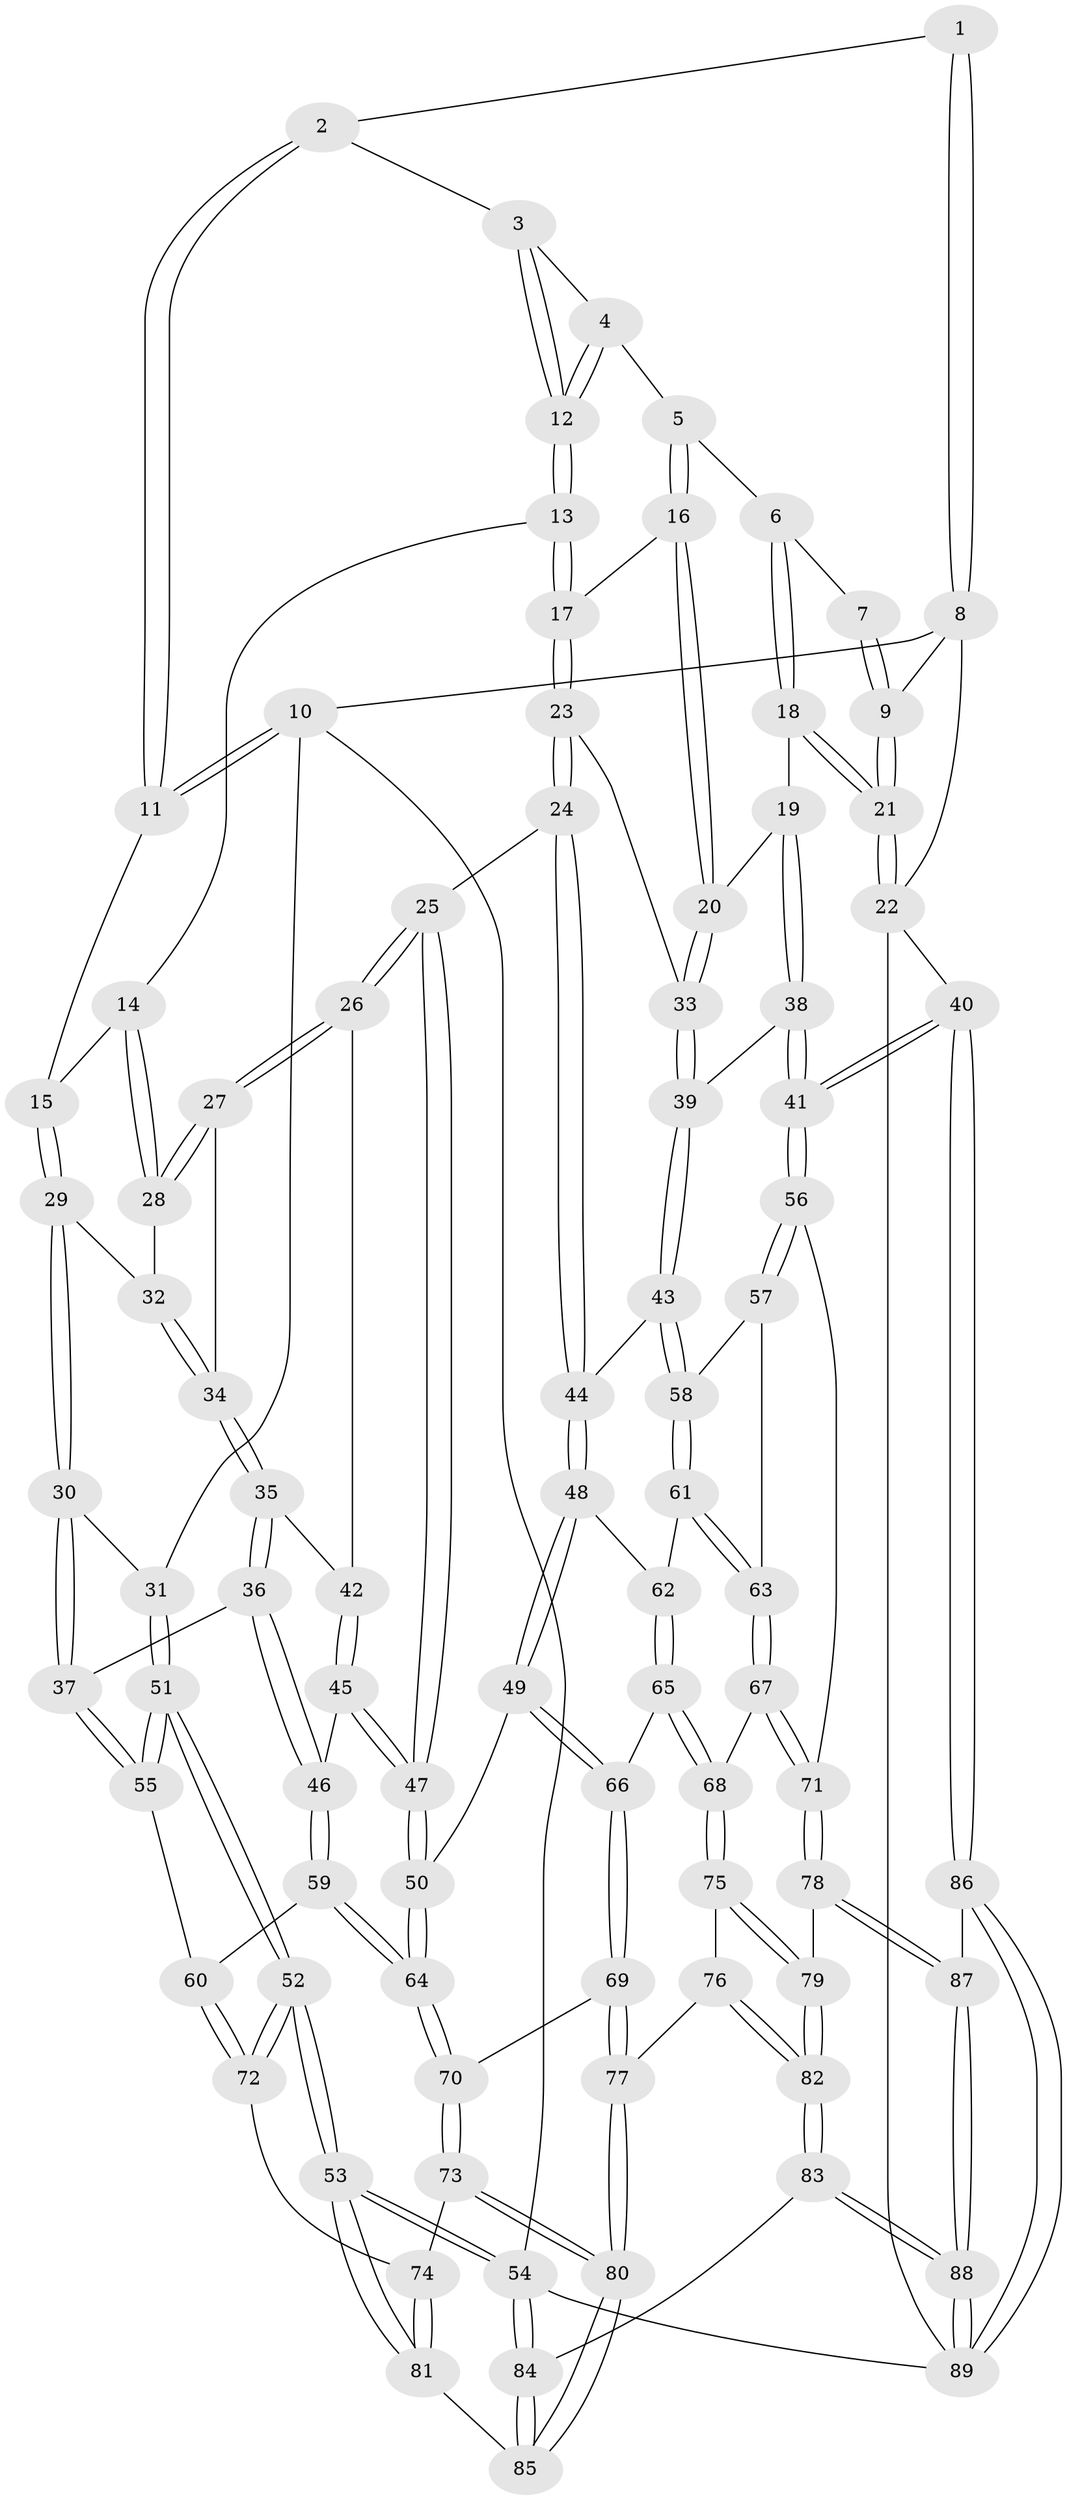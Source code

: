 // Generated by graph-tools (version 1.1) at 2025/27/03/15/25 16:27:56]
// undirected, 89 vertices, 219 edges
graph export_dot {
graph [start="1"]
  node [color=gray90,style=filled];
  1 [pos="+1+0"];
  2 [pos="+0.5335146718131683+0"];
  3 [pos="+0.5362599373929432+0"];
  4 [pos="+0.6406141448993536+0.0694836830315001"];
  5 [pos="+0.6666257237457535+0.09693577059840508"];
  6 [pos="+0.7444553943796588+0.13737457272425832"];
  7 [pos="+0.8868693395942274+0.0073737124407395474"];
  8 [pos="+1+0"];
  9 [pos="+0.9307924429582208+0.18674397035290485"];
  10 [pos="+0+0"];
  11 [pos="+0.09878275940259426+0"];
  12 [pos="+0.5102312261777212+0.26891869707067334"];
  13 [pos="+0.5074925789405226+0.2751946807872854"];
  14 [pos="+0.4085182711695163+0.25888161669463344"];
  15 [pos="+0.22802076182599526+0.12510135534300737"];
  16 [pos="+0.6014910802777177+0.32503863772046465"];
  17 [pos="+0.5841309577920798+0.33225764370491606"];
  18 [pos="+0.8669806604513859+0.31729823705533494"];
  19 [pos="+0.8629390151230611+0.32002680537471045"];
  20 [pos="+0.8239646554607178+0.3272515479525457"];
  21 [pos="+0.9365439677157184+0.3157375433312645"];
  22 [pos="+1+0.38285963968949843"];
  23 [pos="+0.5548120618865218+0.46193560152063573"];
  24 [pos="+0.5208153304479406+0.4890362090211074"];
  25 [pos="+0.5206530759383371+0.4890536988442535"];
  26 [pos="+0.4895715869828383+0.4836365054459385"];
  27 [pos="+0.4363186797917122+0.4453327012722613"];
  28 [pos="+0.41010383305483683+0.3387623618977445"];
  29 [pos="+0.23094225381055097+0.34560489930780885"];
  30 [pos="+0.1913017772077143+0.4504788557346517"];
  31 [pos="+0+0.2969785112681588"];
  32 [pos="+0.33119688357919713+0.41256100467133233"];
  33 [pos="+0.6409009581276812+0.4888983830856065"];
  34 [pos="+0.3578522734070044+0.4468417048380681"];
  35 [pos="+0.3121103119788803+0.5115238697343285"];
  36 [pos="+0.22753088048137662+0.5429801222342953"];
  37 [pos="+0.19294387956766673+0.5325613102107615"];
  38 [pos="+0.7995505398434845+0.48232961102873445"];
  39 [pos="+0.7202891040907962+0.5617120273562672"];
  40 [pos="+1+0.7715689816886943"];
  41 [pos="+0.9887196440705355+0.7574862008917643"];
  42 [pos="+0.3942035194962543+0.5475242431423961"];
  43 [pos="+0.7204478683243482+0.5769666846744357"];
  44 [pos="+0.5666303774501585+0.6087282692915533"];
  45 [pos="+0.382158015746049+0.6054635408196145"];
  46 [pos="+0.2971717208064648+0.6204974113922662"];
  47 [pos="+0.4341267553364335+0.6557452740855182"];
  48 [pos="+0.5656130642228007+0.628146164539248"];
  49 [pos="+0.46226899652567544+0.6916792869206309"];
  50 [pos="+0.44286218080184064+0.685942935207028"];
  51 [pos="+0+0.6138691030219363"];
  52 [pos="+0+0.8603655900078124"];
  53 [pos="+0+1"];
  54 [pos="+0+1"];
  55 [pos="+0.0802371216318889+0.616775764092827"];
  56 [pos="+0.9655676580700003+0.7582743698508883"];
  57 [pos="+0.7608451468348082+0.6169776089865389"];
  58 [pos="+0.7249019980003649+0.5903577850287067"];
  59 [pos="+0.3039470119840908+0.724617527070888"];
  60 [pos="+0.16131609172494776+0.7283617020280724"];
  61 [pos="+0.6748039236384418+0.6648515397452017"];
  62 [pos="+0.6010401130550688+0.6737369669801018"];
  63 [pos="+0.7030373937645763+0.7416062086566217"];
  64 [pos="+0.34316933949900874+0.7599380646086058"];
  65 [pos="+0.5854557653727034+0.768844002237871"];
  66 [pos="+0.4650282626632313+0.6951307949915395"];
  67 [pos="+0.7100744165352311+0.763437784748734"];
  68 [pos="+0.5864756660446724+0.771733646852538"];
  69 [pos="+0.4861420956492266+0.8435642984691786"];
  70 [pos="+0.34809236556244705+0.8202667515790022"];
  71 [pos="+0.8029082074440879+0.8159586328062224"];
  72 [pos="+0.15548557750370667+0.839458852615993"];
  73 [pos="+0.3161245922733153+0.8749817000263495"];
  74 [pos="+0.15784233357748279+0.8426533772239625"];
  75 [pos="+0.5687102092912375+0.8198999540393358"];
  76 [pos="+0.524174042483716+0.8645474209448915"];
  77 [pos="+0.5226111170158285+0.8638890624507594"];
  78 [pos="+0.7354831123985532+0.8995206252417093"];
  79 [pos="+0.7346911719048973+0.899498055863927"];
  80 [pos="+0.32642017828582415+0.9609220424568091"];
  81 [pos="+0.14568382927396797+0.9315378956748759"];
  82 [pos="+0.5405073221246832+0.959746387193591"];
  83 [pos="+0.47009873737936664+1"];
  84 [pos="+0.34533089525405325+1"];
  85 [pos="+0.3325153875178749+1"];
  86 [pos="+1+0.9510137734025792"];
  87 [pos="+0.7408800636867151+0.9833662547343403"];
  88 [pos="+0.7057900472811847+1"];
  89 [pos="+1+1"];
  1 -- 2;
  1 -- 8;
  1 -- 8;
  2 -- 3;
  2 -- 11;
  2 -- 11;
  3 -- 4;
  3 -- 12;
  3 -- 12;
  4 -- 5;
  4 -- 12;
  4 -- 12;
  5 -- 6;
  5 -- 16;
  5 -- 16;
  6 -- 7;
  6 -- 18;
  6 -- 18;
  7 -- 9;
  7 -- 9;
  8 -- 9;
  8 -- 10;
  8 -- 22;
  9 -- 21;
  9 -- 21;
  10 -- 11;
  10 -- 11;
  10 -- 31;
  10 -- 54;
  11 -- 15;
  12 -- 13;
  12 -- 13;
  13 -- 14;
  13 -- 17;
  13 -- 17;
  14 -- 15;
  14 -- 28;
  14 -- 28;
  15 -- 29;
  15 -- 29;
  16 -- 17;
  16 -- 20;
  16 -- 20;
  17 -- 23;
  17 -- 23;
  18 -- 19;
  18 -- 21;
  18 -- 21;
  19 -- 20;
  19 -- 38;
  19 -- 38;
  20 -- 33;
  20 -- 33;
  21 -- 22;
  21 -- 22;
  22 -- 40;
  22 -- 89;
  23 -- 24;
  23 -- 24;
  23 -- 33;
  24 -- 25;
  24 -- 44;
  24 -- 44;
  25 -- 26;
  25 -- 26;
  25 -- 47;
  25 -- 47;
  26 -- 27;
  26 -- 27;
  26 -- 42;
  27 -- 28;
  27 -- 28;
  27 -- 34;
  28 -- 32;
  29 -- 30;
  29 -- 30;
  29 -- 32;
  30 -- 31;
  30 -- 37;
  30 -- 37;
  31 -- 51;
  31 -- 51;
  32 -- 34;
  32 -- 34;
  33 -- 39;
  33 -- 39;
  34 -- 35;
  34 -- 35;
  35 -- 36;
  35 -- 36;
  35 -- 42;
  36 -- 37;
  36 -- 46;
  36 -- 46;
  37 -- 55;
  37 -- 55;
  38 -- 39;
  38 -- 41;
  38 -- 41;
  39 -- 43;
  39 -- 43;
  40 -- 41;
  40 -- 41;
  40 -- 86;
  40 -- 86;
  41 -- 56;
  41 -- 56;
  42 -- 45;
  42 -- 45;
  43 -- 44;
  43 -- 58;
  43 -- 58;
  44 -- 48;
  44 -- 48;
  45 -- 46;
  45 -- 47;
  45 -- 47;
  46 -- 59;
  46 -- 59;
  47 -- 50;
  47 -- 50;
  48 -- 49;
  48 -- 49;
  48 -- 62;
  49 -- 50;
  49 -- 66;
  49 -- 66;
  50 -- 64;
  50 -- 64;
  51 -- 52;
  51 -- 52;
  51 -- 55;
  51 -- 55;
  52 -- 53;
  52 -- 53;
  52 -- 72;
  52 -- 72;
  53 -- 54;
  53 -- 54;
  53 -- 81;
  53 -- 81;
  54 -- 84;
  54 -- 84;
  54 -- 89;
  55 -- 60;
  56 -- 57;
  56 -- 57;
  56 -- 71;
  57 -- 58;
  57 -- 63;
  58 -- 61;
  58 -- 61;
  59 -- 60;
  59 -- 64;
  59 -- 64;
  60 -- 72;
  60 -- 72;
  61 -- 62;
  61 -- 63;
  61 -- 63;
  62 -- 65;
  62 -- 65;
  63 -- 67;
  63 -- 67;
  64 -- 70;
  64 -- 70;
  65 -- 66;
  65 -- 68;
  65 -- 68;
  66 -- 69;
  66 -- 69;
  67 -- 68;
  67 -- 71;
  67 -- 71;
  68 -- 75;
  68 -- 75;
  69 -- 70;
  69 -- 77;
  69 -- 77;
  70 -- 73;
  70 -- 73;
  71 -- 78;
  71 -- 78;
  72 -- 74;
  73 -- 74;
  73 -- 80;
  73 -- 80;
  74 -- 81;
  74 -- 81;
  75 -- 76;
  75 -- 79;
  75 -- 79;
  76 -- 77;
  76 -- 82;
  76 -- 82;
  77 -- 80;
  77 -- 80;
  78 -- 79;
  78 -- 87;
  78 -- 87;
  79 -- 82;
  79 -- 82;
  80 -- 85;
  80 -- 85;
  81 -- 85;
  82 -- 83;
  82 -- 83;
  83 -- 84;
  83 -- 88;
  83 -- 88;
  84 -- 85;
  84 -- 85;
  86 -- 87;
  86 -- 89;
  86 -- 89;
  87 -- 88;
  87 -- 88;
  88 -- 89;
  88 -- 89;
}
